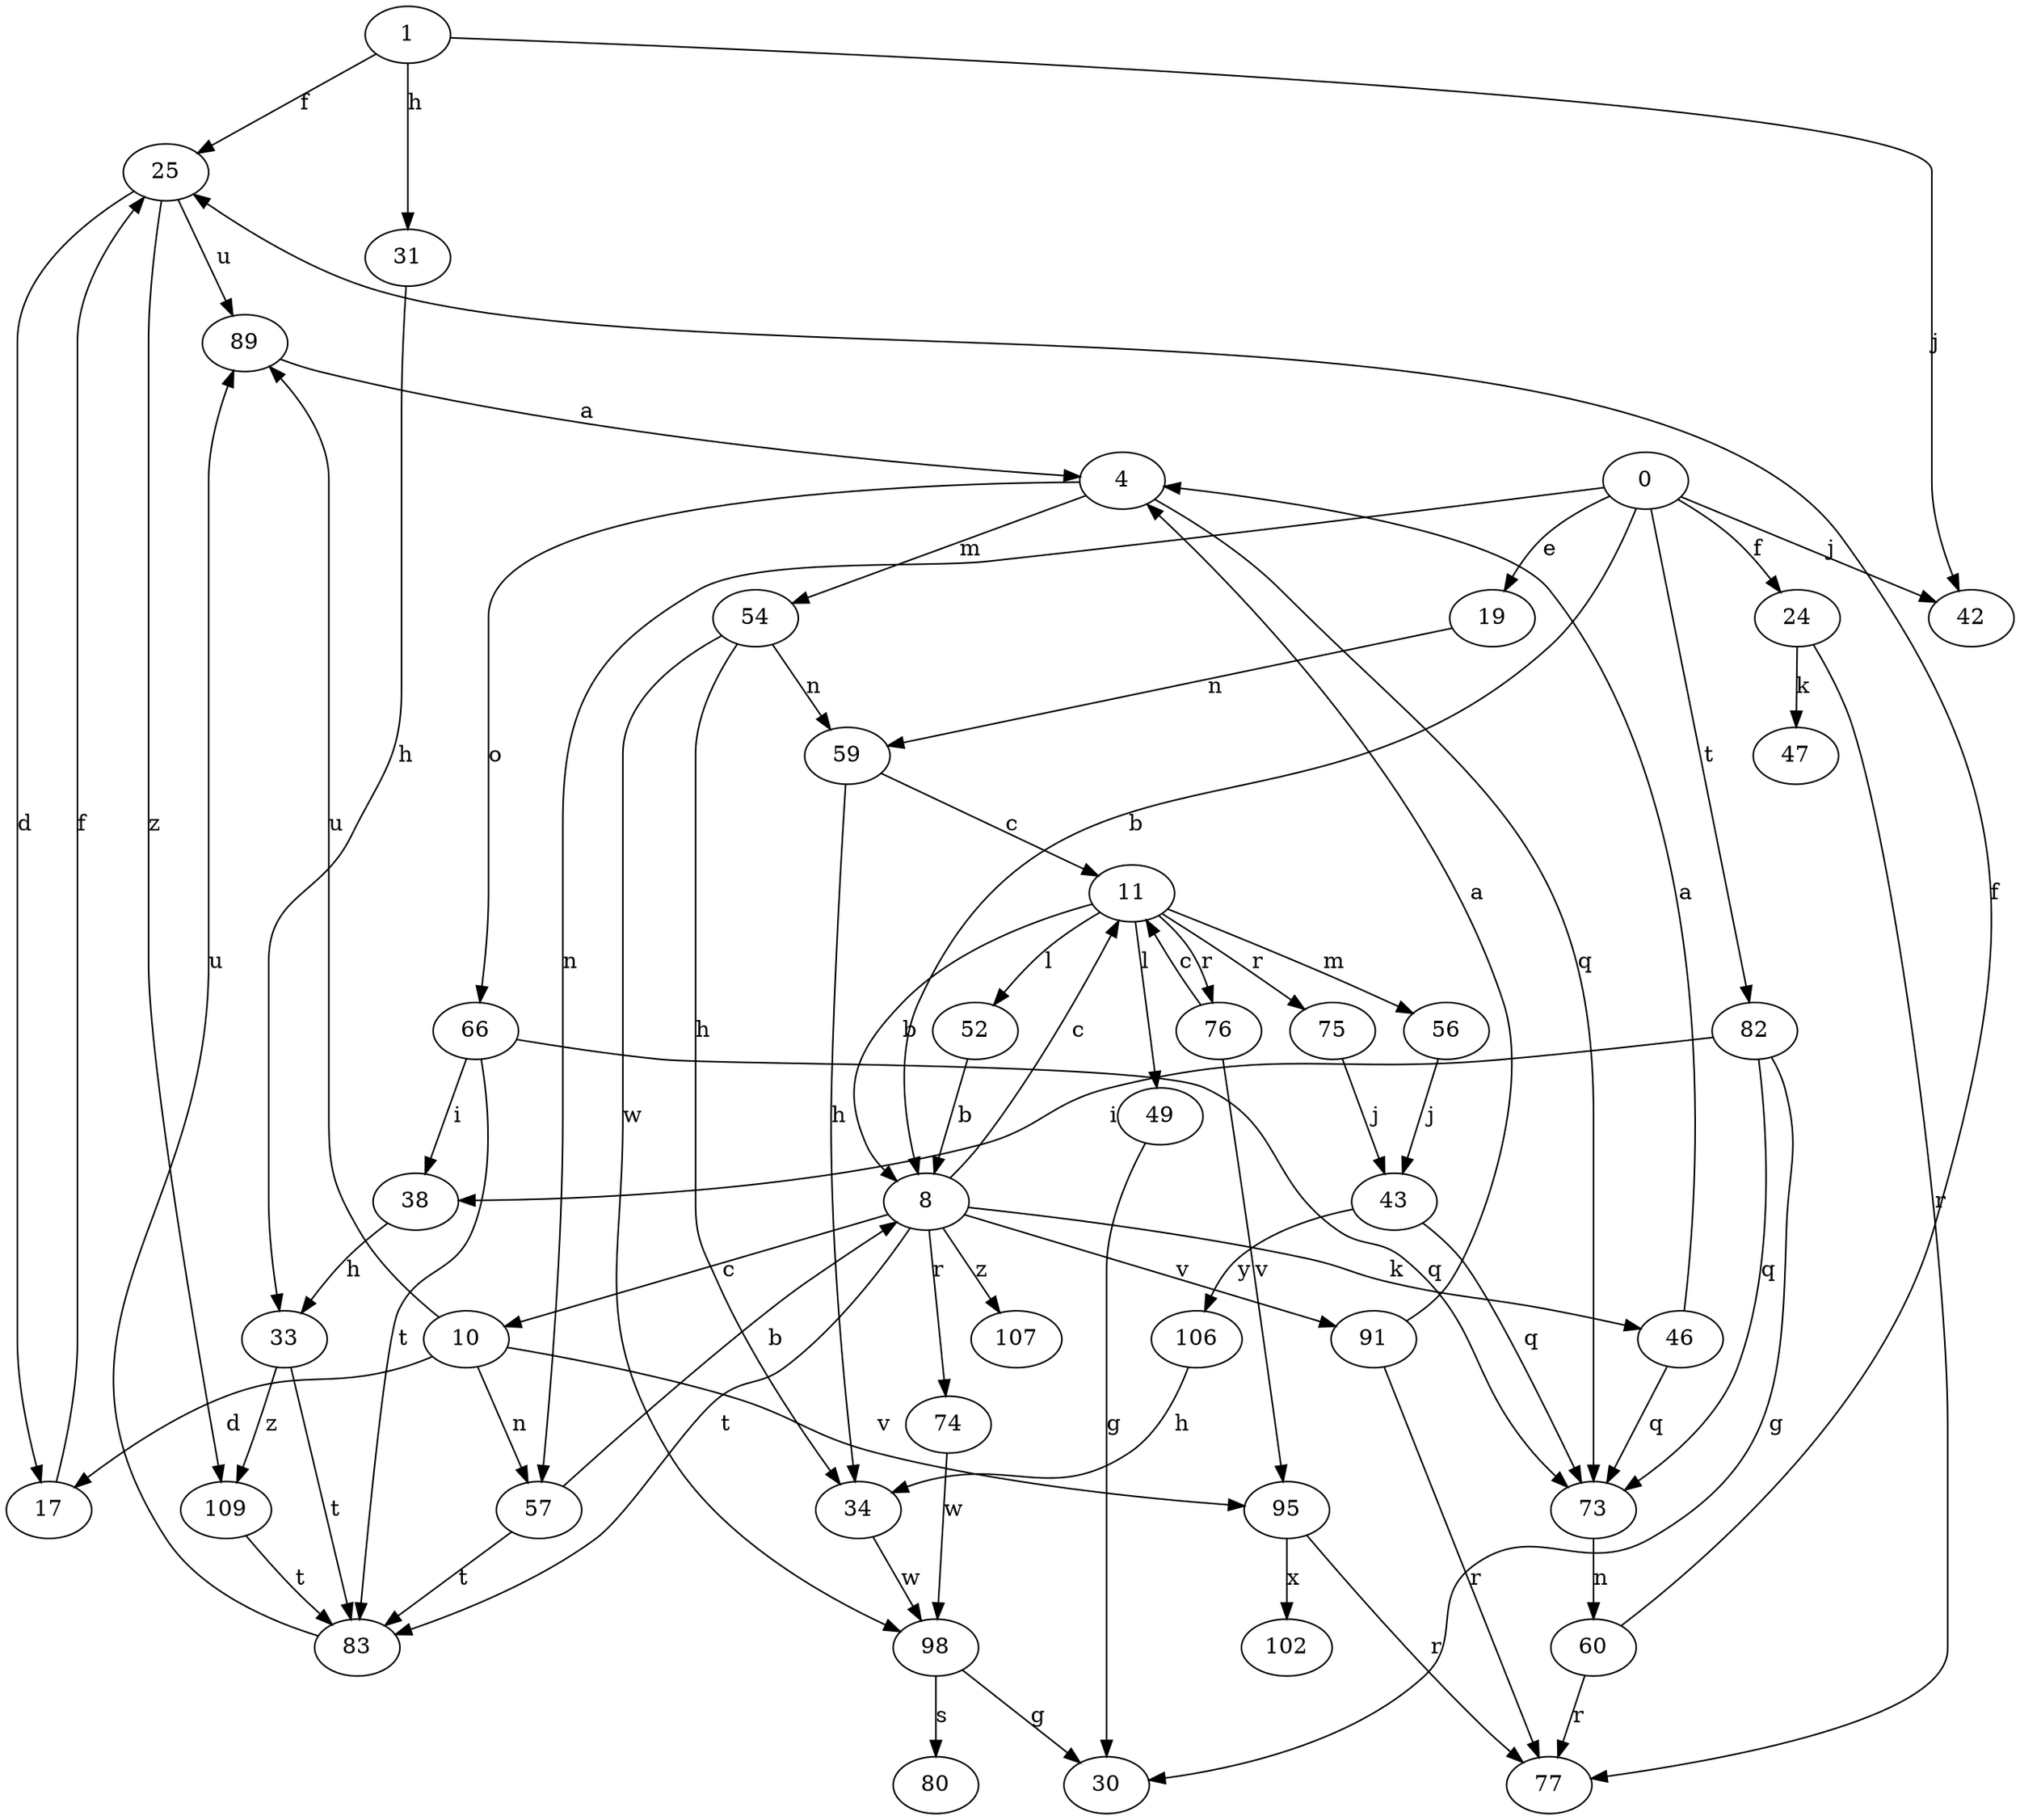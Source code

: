 strict digraph  {
1;
4;
8;
10;
11;
17;
19;
24;
25;
30;
31;
33;
34;
38;
42;
0;
43;
46;
47;
49;
52;
54;
56;
57;
59;
60;
66;
73;
74;
75;
76;
77;
80;
82;
83;
89;
91;
95;
98;
102;
106;
107;
109;
1 -> 25  [label=f];
1 -> 31  [label=h];
1 -> 42  [label=j];
4 -> 54  [label=m];
4 -> 66  [label=o];
4 -> 73  [label=q];
8 -> 10  [label=c];
8 -> 11  [label=c];
8 -> 46  [label=k];
8 -> 74  [label=r];
8 -> 83  [label=t];
8 -> 91  [label=v];
8 -> 107  [label=z];
10 -> 17  [label=d];
10 -> 57  [label=n];
10 -> 89  [label=u];
10 -> 95  [label=v];
11 -> 8  [label=b];
11 -> 49  [label=l];
11 -> 52  [label=l];
11 -> 56  [label=m];
11 -> 75  [label=r];
11 -> 76  [label=r];
17 -> 25  [label=f];
19 -> 59  [label=n];
24 -> 47  [label=k];
24 -> 77  [label=r];
25 -> 17  [label=d];
25 -> 89  [label=u];
25 -> 109  [label=z];
31 -> 33  [label=h];
33 -> 83  [label=t];
33 -> 109  [label=z];
34 -> 98  [label=w];
38 -> 33  [label=h];
0 -> 8  [label=b];
0 -> 19  [label=e];
0 -> 24  [label=f];
0 -> 42  [label=j];
0 -> 57  [label=n];
0 -> 82  [label=t];
43 -> 73  [label=q];
43 -> 106  [label=y];
46 -> 4  [label=a];
46 -> 73  [label=q];
49 -> 30  [label=g];
52 -> 8  [label=b];
54 -> 34  [label=h];
54 -> 59  [label=n];
54 -> 98  [label=w];
56 -> 43  [label=j];
57 -> 8  [label=b];
57 -> 83  [label=t];
59 -> 11  [label=c];
59 -> 34  [label=h];
60 -> 25  [label=f];
60 -> 77  [label=r];
66 -> 38  [label=i];
66 -> 73  [label=q];
66 -> 83  [label=t];
73 -> 60  [label=n];
74 -> 98  [label=w];
75 -> 43  [label=j];
76 -> 11  [label=c];
76 -> 95  [label=v];
82 -> 30  [label=g];
82 -> 38  [label=i];
82 -> 73  [label=q];
83 -> 89  [label=u];
89 -> 4  [label=a];
91 -> 4  [label=a];
91 -> 77  [label=r];
95 -> 77  [label=r];
95 -> 102  [label=x];
98 -> 30  [label=g];
98 -> 80  [label=s];
106 -> 34  [label=h];
109 -> 83  [label=t];
}
